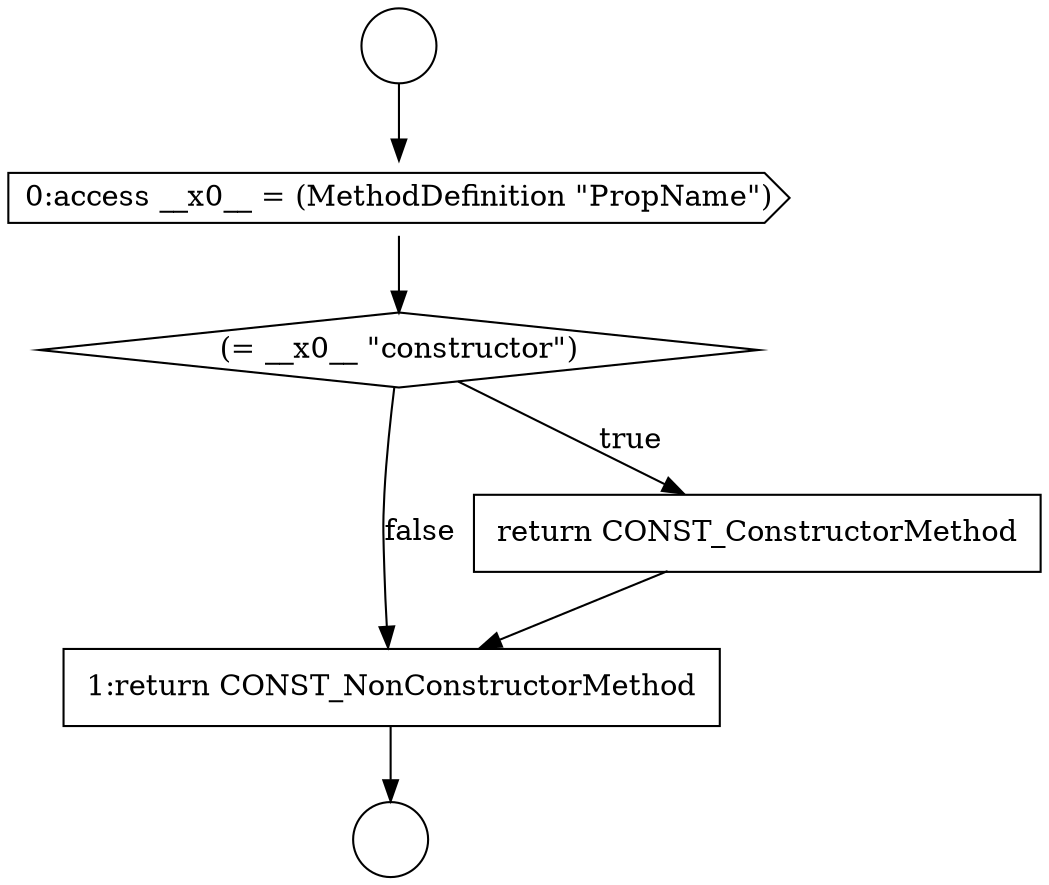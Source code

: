 digraph {
  node9548 [shape=none, margin=0, label=<<font color="black">
    <table border="0" cellborder="1" cellspacing="0" cellpadding="10">
      <tr><td align="left">1:return CONST_NonConstructorMethod</td></tr>
    </table>
  </font>> color="black" fillcolor="white" style=filled]
  node9544 [shape=circle label=" " color="black" fillcolor="white" style=filled]
  node9545 [shape=cds, label=<<font color="black">0:access __x0__ = (MethodDefinition &quot;PropName&quot;)</font>> color="black" fillcolor="white" style=filled]
  node9543 [shape=circle label=" " color="black" fillcolor="white" style=filled]
  node9546 [shape=diamond, label=<<font color="black">(= __x0__ &quot;constructor&quot;)</font>> color="black" fillcolor="white" style=filled]
  node9547 [shape=none, margin=0, label=<<font color="black">
    <table border="0" cellborder="1" cellspacing="0" cellpadding="10">
      <tr><td align="left">return CONST_ConstructorMethod</td></tr>
    </table>
  </font>> color="black" fillcolor="white" style=filled]
  node9547 -> node9548 [ color="black"]
  node9543 -> node9545 [ color="black"]
  node9545 -> node9546 [ color="black"]
  node9546 -> node9547 [label=<<font color="black">true</font>> color="black"]
  node9546 -> node9548 [label=<<font color="black">false</font>> color="black"]
  node9548 -> node9544 [ color="black"]
}
